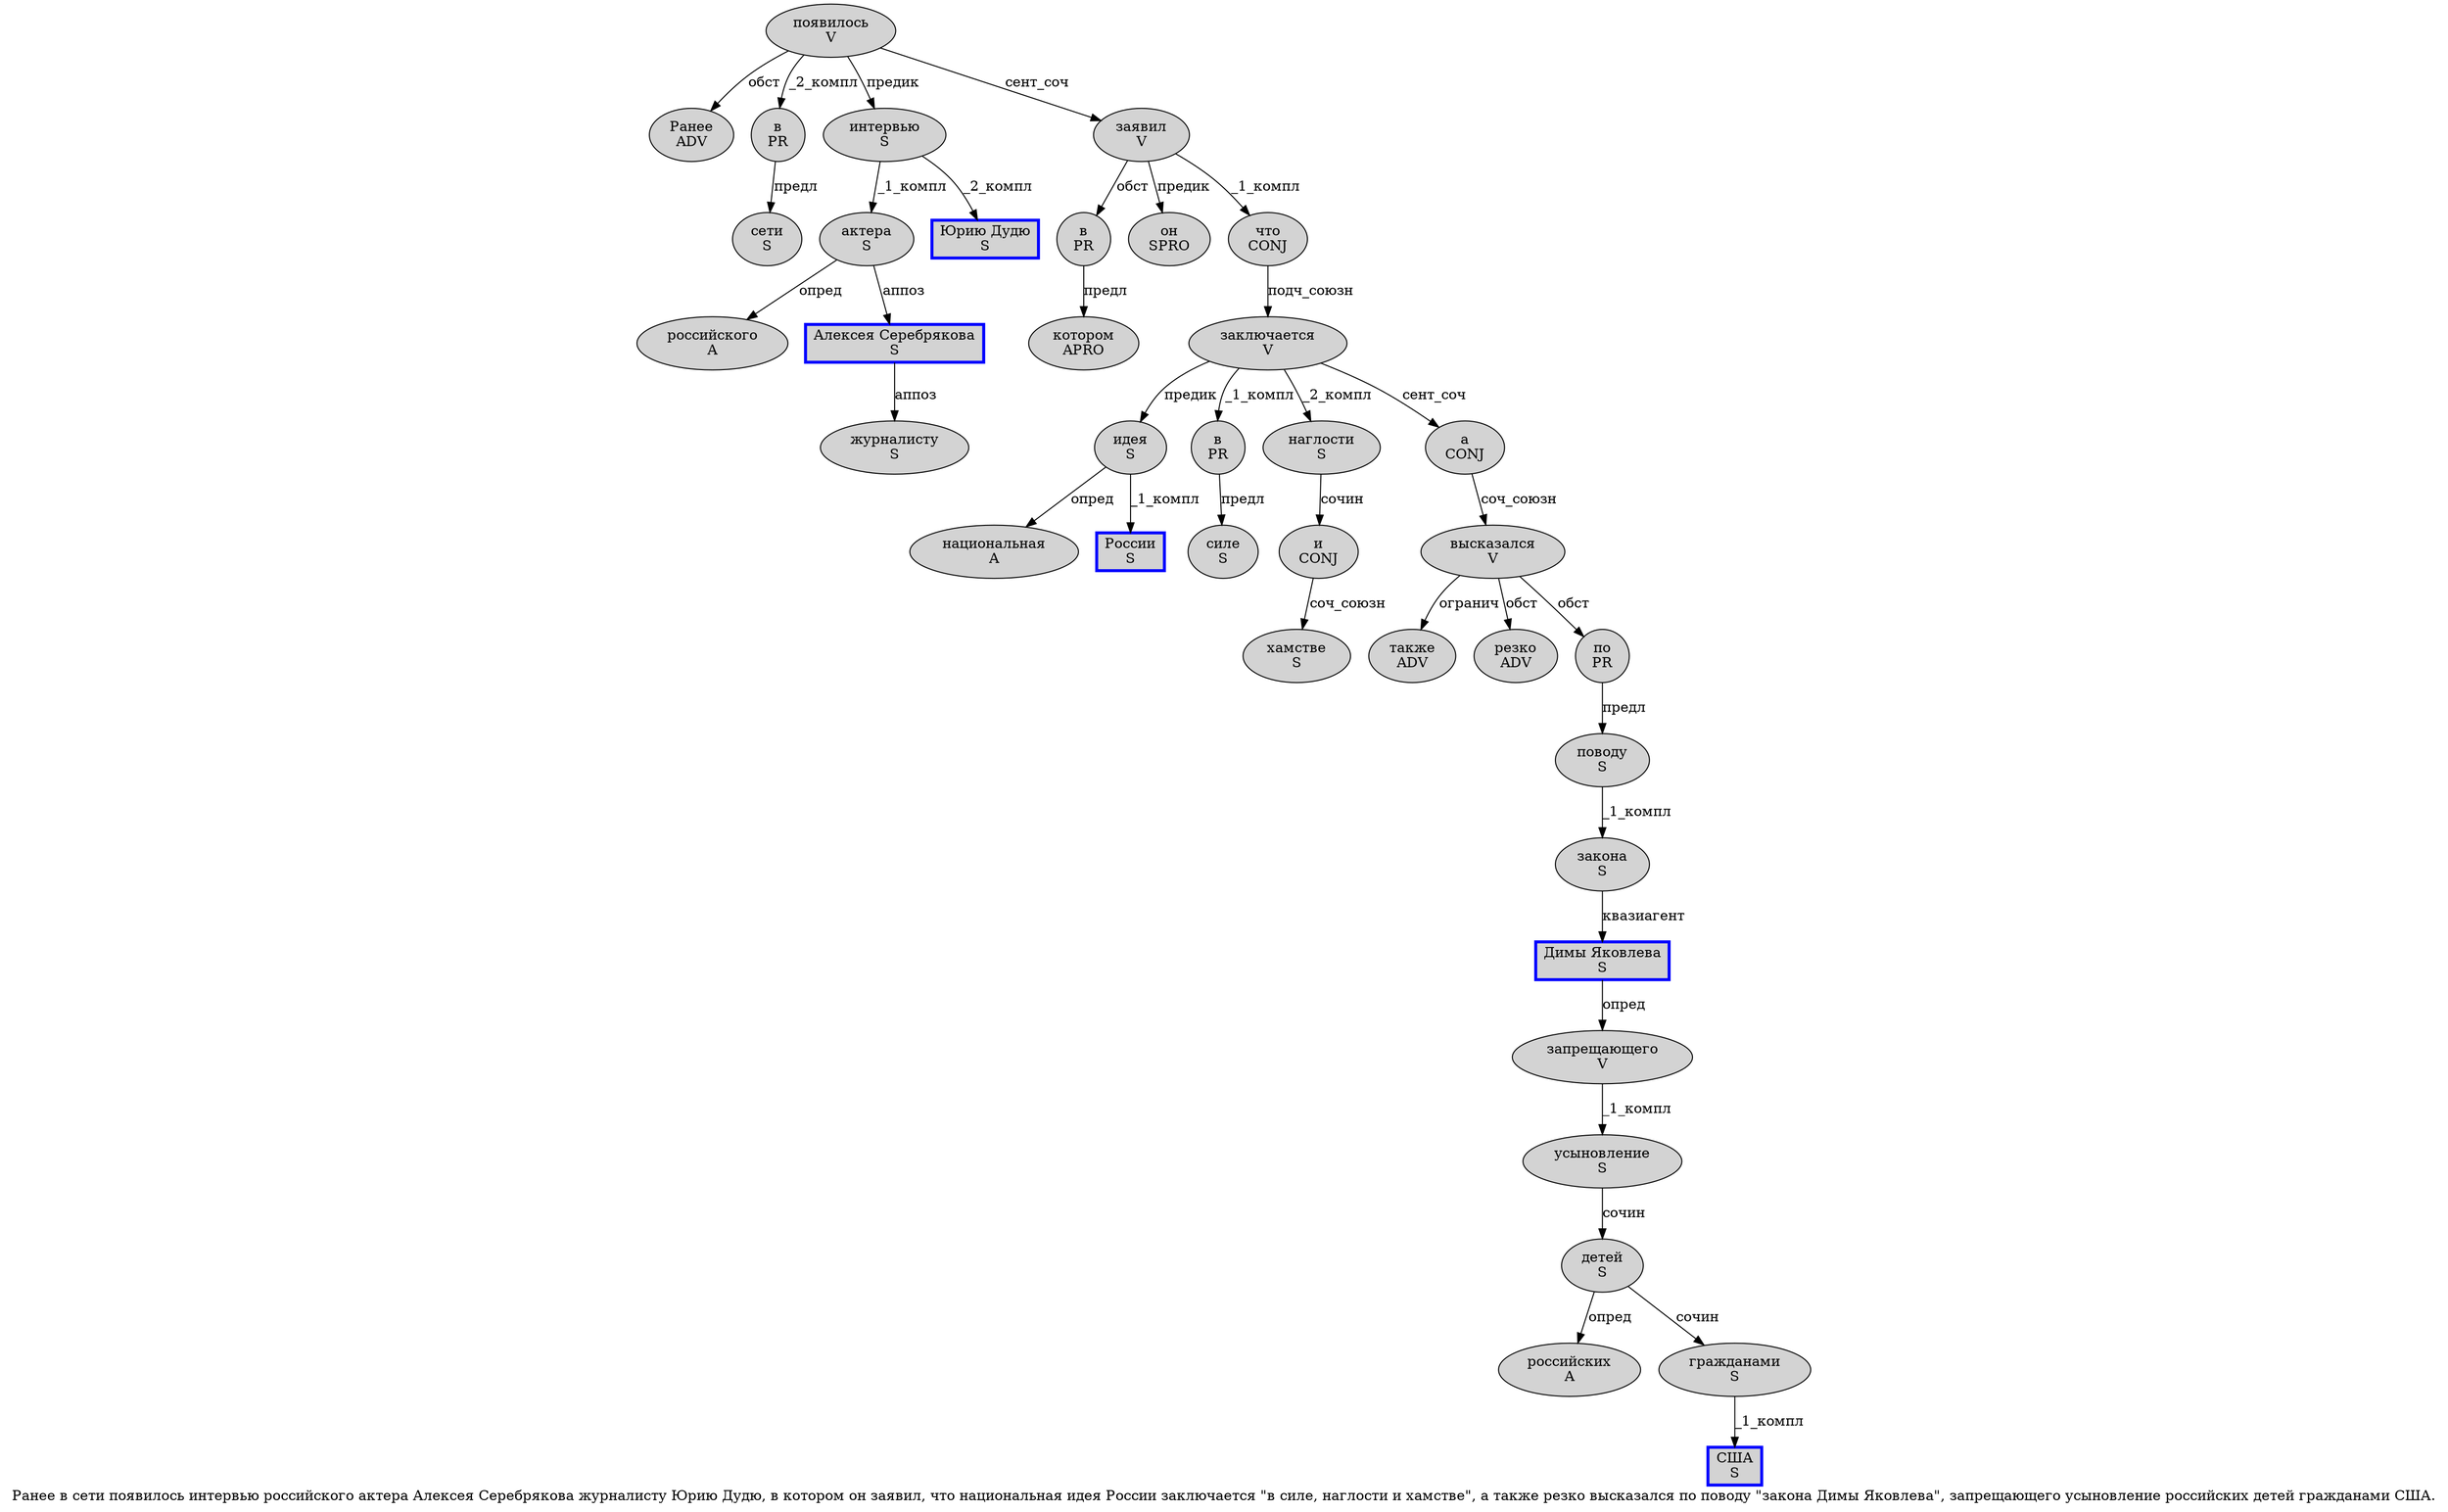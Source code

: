 digraph SENTENCE_813 {
	graph [label="Ранее в сети появилось интервью российского актера Алексея Серебрякова журналисту Юрию Дудю, в котором он заявил, что национальная идея России заключается \"в силе, наглости и хамстве\", а также резко высказался по поводу \"закона Димы Яковлева\", запрещающего усыновление российских детей гражданами США."]
	node [style=filled]
		0 [label="Ранее
ADV" color="" fillcolor=lightgray penwidth=1 shape=ellipse]
		1 [label="в
PR" color="" fillcolor=lightgray penwidth=1 shape=ellipse]
		2 [label="сети
S" color="" fillcolor=lightgray penwidth=1 shape=ellipse]
		3 [label="появилось
V" color="" fillcolor=lightgray penwidth=1 shape=ellipse]
		4 [label="интервью
S" color="" fillcolor=lightgray penwidth=1 shape=ellipse]
		5 [label="российского
A" color="" fillcolor=lightgray penwidth=1 shape=ellipse]
		6 [label="актера
S" color="" fillcolor=lightgray penwidth=1 shape=ellipse]
		7 [label="Алексея Серебрякова
S" color=blue fillcolor=lightgray penwidth=3 shape=box]
		8 [label="журналисту
S" color="" fillcolor=lightgray penwidth=1 shape=ellipse]
		9 [label="Юрию Дудю
S" color=blue fillcolor=lightgray penwidth=3 shape=box]
		11 [label="в
PR" color="" fillcolor=lightgray penwidth=1 shape=ellipse]
		12 [label="котором
APRO" color="" fillcolor=lightgray penwidth=1 shape=ellipse]
		13 [label="он
SPRO" color="" fillcolor=lightgray penwidth=1 shape=ellipse]
		14 [label="заявил
V" color="" fillcolor=lightgray penwidth=1 shape=ellipse]
		16 [label="что
CONJ" color="" fillcolor=lightgray penwidth=1 shape=ellipse]
		17 [label="национальная
A" color="" fillcolor=lightgray penwidth=1 shape=ellipse]
		18 [label="идея
S" color="" fillcolor=lightgray penwidth=1 shape=ellipse]
		19 [label="России
S" color=blue fillcolor=lightgray penwidth=3 shape=box]
		20 [label="заключается
V" color="" fillcolor=lightgray penwidth=1 shape=ellipse]
		22 [label="в
PR" color="" fillcolor=lightgray penwidth=1 shape=ellipse]
		23 [label="силе
S" color="" fillcolor=lightgray penwidth=1 shape=ellipse]
		25 [label="наглости
S" color="" fillcolor=lightgray penwidth=1 shape=ellipse]
		26 [label="и
CONJ" color="" fillcolor=lightgray penwidth=1 shape=ellipse]
		27 [label="хамстве
S" color="" fillcolor=lightgray penwidth=1 shape=ellipse]
		30 [label="а
CONJ" color="" fillcolor=lightgray penwidth=1 shape=ellipse]
		31 [label="также
ADV" color="" fillcolor=lightgray penwidth=1 shape=ellipse]
		32 [label="резко
ADV" color="" fillcolor=lightgray penwidth=1 shape=ellipse]
		33 [label="высказался
V" color="" fillcolor=lightgray penwidth=1 shape=ellipse]
		34 [label="по
PR" color="" fillcolor=lightgray penwidth=1 shape=ellipse]
		35 [label="поводу
S" color="" fillcolor=lightgray penwidth=1 shape=ellipse]
		37 [label="закона
S" color="" fillcolor=lightgray penwidth=1 shape=ellipse]
		38 [label="Димы Яковлева
S" color=blue fillcolor=lightgray penwidth=3 shape=box]
		41 [label="запрещающего
V" color="" fillcolor=lightgray penwidth=1 shape=ellipse]
		42 [label="усыновление
S" color="" fillcolor=lightgray penwidth=1 shape=ellipse]
		43 [label="российских
A" color="" fillcolor=lightgray penwidth=1 shape=ellipse]
		44 [label="детей
S" color="" fillcolor=lightgray penwidth=1 shape=ellipse]
		45 [label="гражданами
S" color="" fillcolor=lightgray penwidth=1 shape=ellipse]
		46 [label="США
S" color=blue fillcolor=lightgray penwidth=3 shape=box]
			37 -> 38 [label="квазиагент"]
			22 -> 23 [label="предл"]
			4 -> 6 [label="_1_компл"]
			4 -> 9 [label="_2_компл"]
			16 -> 20 [label="подч_союзн"]
			14 -> 11 [label="обст"]
			14 -> 13 [label="предик"]
			14 -> 16 [label="_1_компл"]
			42 -> 44 [label="сочин"]
			25 -> 26 [label="сочин"]
			35 -> 37 [label="_1_компл"]
			11 -> 12 [label="предл"]
			20 -> 18 [label="предик"]
			20 -> 22 [label="_1_компл"]
			20 -> 25 [label="_2_компл"]
			20 -> 30 [label="сент_соч"]
			6 -> 5 [label="опред"]
			6 -> 7 [label="аппоз"]
			1 -> 2 [label="предл"]
			3 -> 0 [label="обст"]
			3 -> 1 [label="_2_компл"]
			3 -> 4 [label="предик"]
			3 -> 14 [label="сент_соч"]
			34 -> 35 [label="предл"]
			18 -> 17 [label="опред"]
			18 -> 19 [label="_1_компл"]
			44 -> 43 [label="опред"]
			44 -> 45 [label="сочин"]
			33 -> 31 [label="огранич"]
			33 -> 32 [label="обст"]
			33 -> 34 [label="обст"]
			30 -> 33 [label="соч_союзн"]
			7 -> 8 [label="аппоз"]
			45 -> 46 [label="_1_компл"]
			26 -> 27 [label="соч_союзн"]
			38 -> 41 [label="опред"]
			41 -> 42 [label="_1_компл"]
}